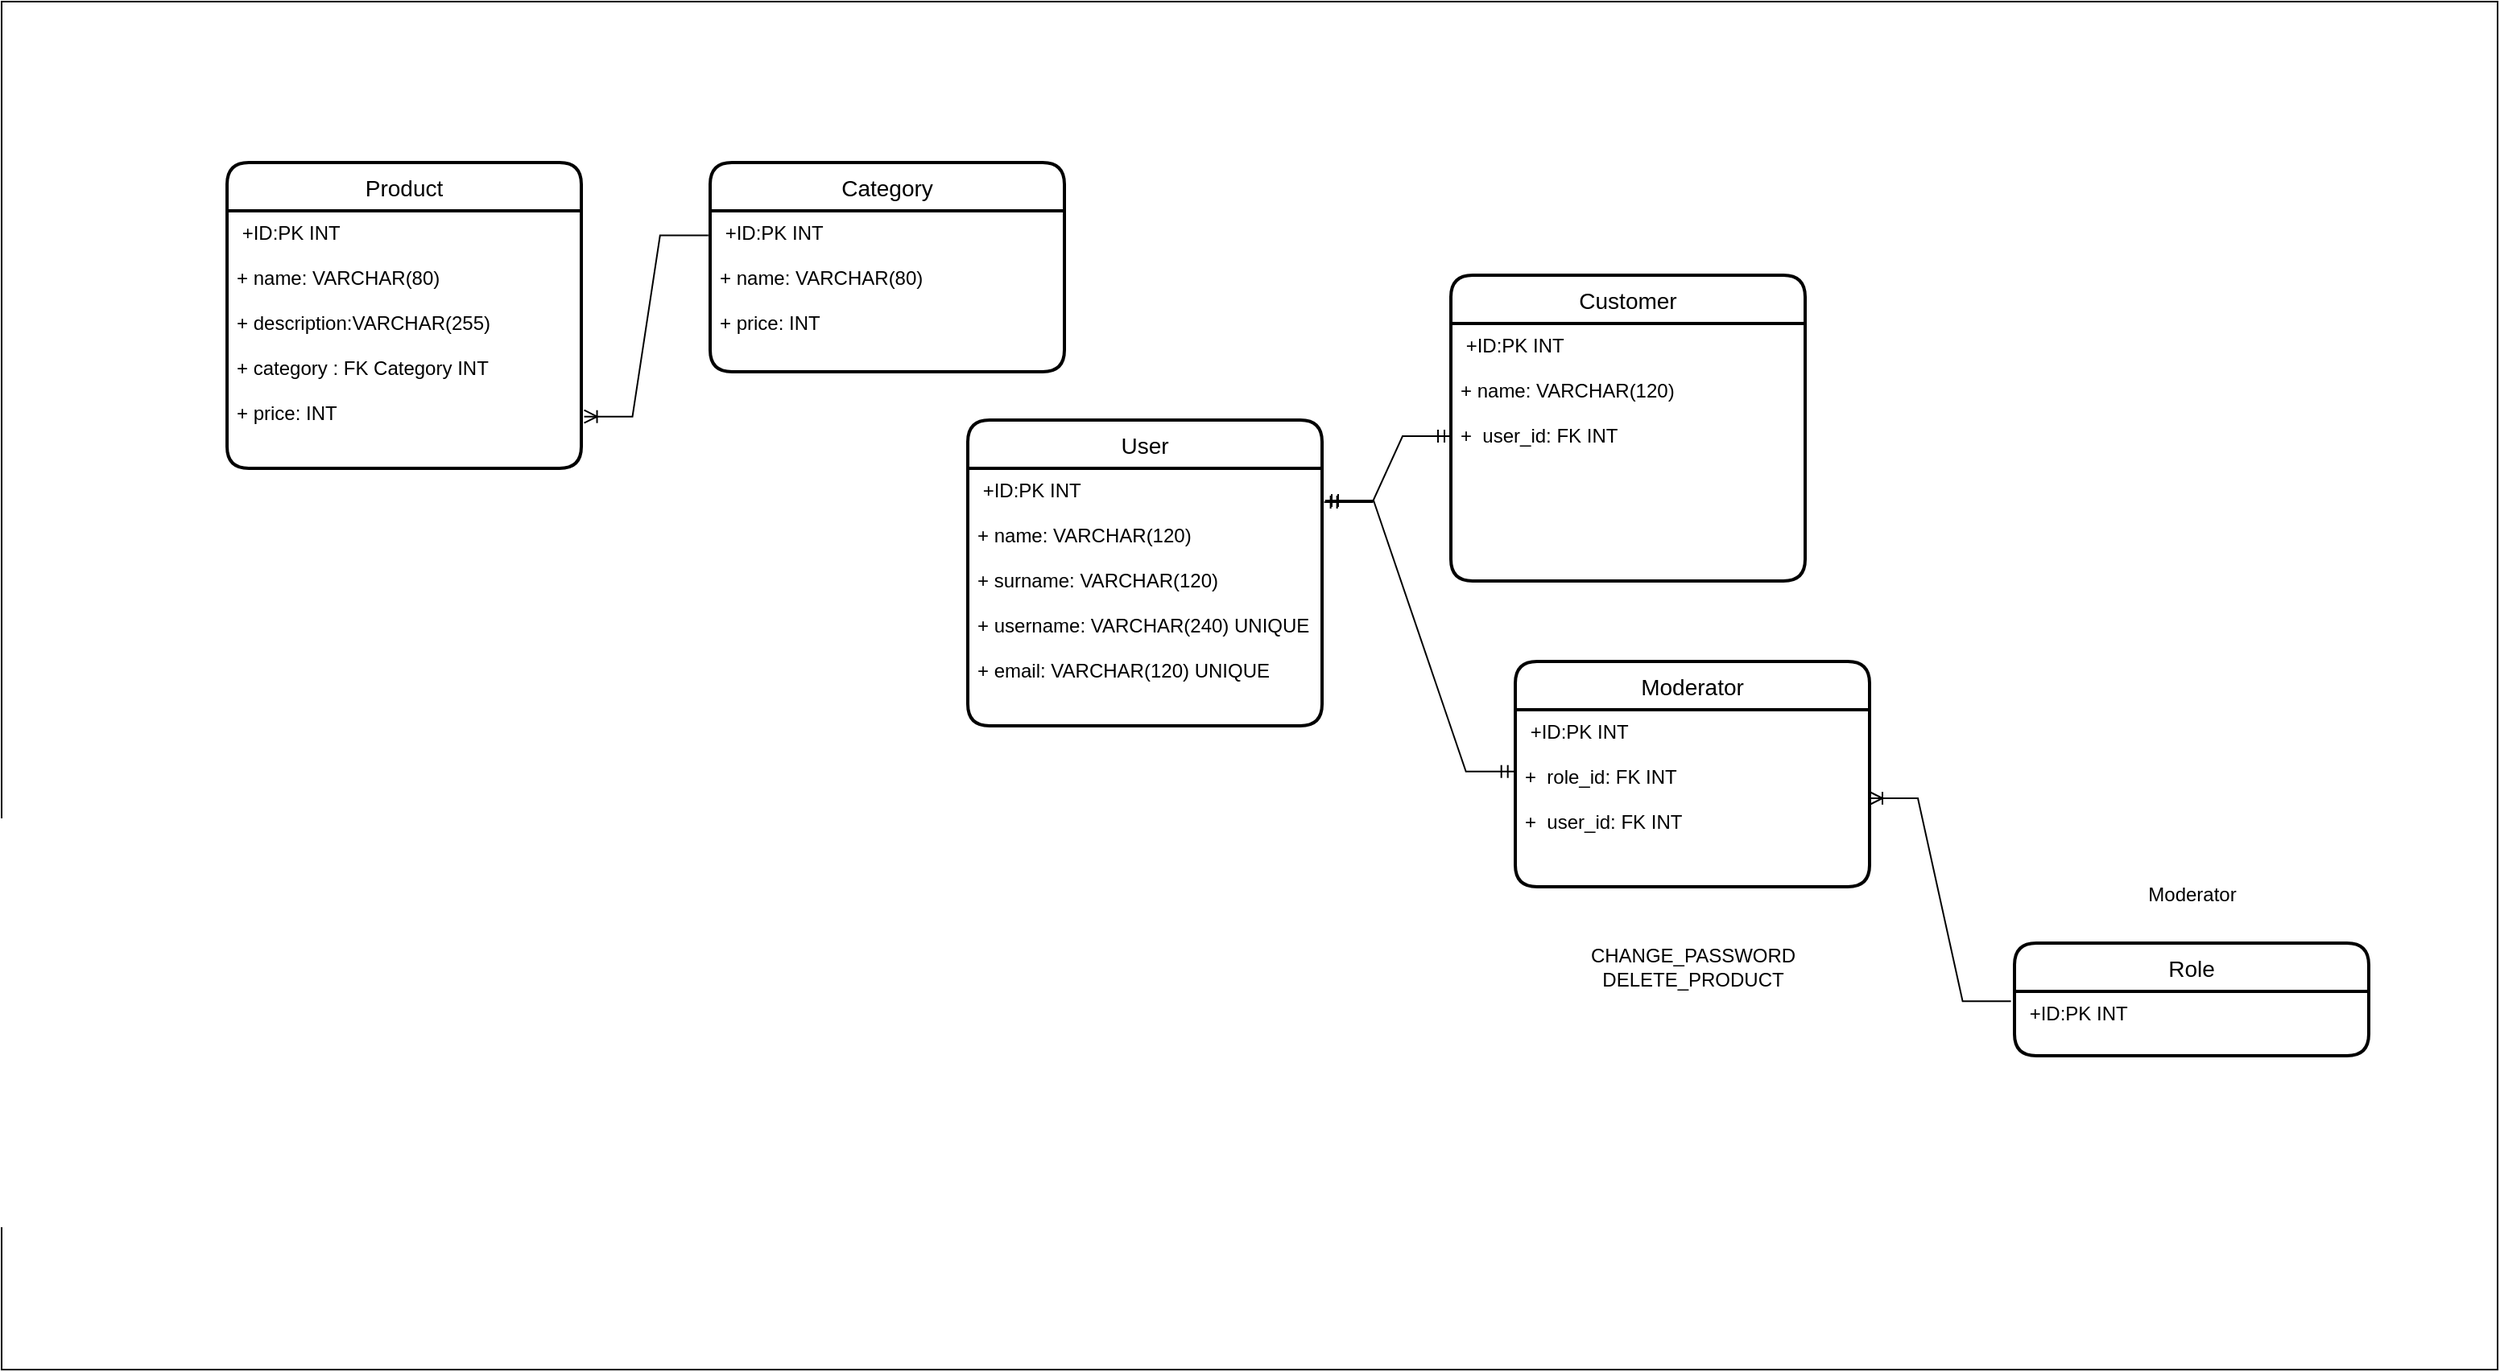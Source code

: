 <mxfile version="20.8.13" type="device"><diagram id="R2lEEEUBdFMjLlhIrx00" name="Page-1"><mxGraphModel dx="3300" dy="5825" grid="1" gridSize="10" guides="1" tooltips="1" connect="1" arrows="1" fold="1" page="1" pageScale="1" pageWidth="3300" pageHeight="4681" background="#FFFFFF" math="0" shadow="0" extFonts="Permanent Marker^https://fonts.googleapis.com/css?family=Permanent+Marker"><root><mxCell id="0"/><mxCell id="1" parent="0"/><mxCell id="ZgxZFtCWgMKIlp_pxa7o-28" value="" style="rounded=0;whiteSpace=wrap;html=1;" vertex="1" parent="1"><mxGeometry width="1550" height="850" as="geometry"/></mxCell><mxCell id="ZgxZFtCWgMKIlp_pxa7o-8" value="Product" style="swimlane;childLayout=stackLayout;horizontal=1;startSize=30;horizontalStack=0;rounded=1;fontSize=14;fontStyle=0;strokeWidth=2;resizeParent=0;resizeLast=1;shadow=0;dashed=0;align=center;" vertex="1" parent="1"><mxGeometry x="140" y="100" width="220" height="190" as="geometry"/></mxCell><mxCell id="ZgxZFtCWgMKIlp_pxa7o-9" value=" +ID:PK INT&#10;&#10;+ name: VARCHAR(80)&#10;&#10;+ description:VARCHAR(255)&#10;&#10;+ category : FK Category INT&#10;&#10;+ price: INT" style="align=left;strokeColor=none;fillColor=none;spacingLeft=4;fontSize=12;verticalAlign=top;resizable=0;rotatable=0;part=1;" vertex="1" parent="ZgxZFtCWgMKIlp_pxa7o-8"><mxGeometry y="30" width="220" height="160" as="geometry"/></mxCell><mxCell id="ZgxZFtCWgMKIlp_pxa7o-10" value="Category" style="swimlane;childLayout=stackLayout;horizontal=1;startSize=30;horizontalStack=0;rounded=1;fontSize=14;fontStyle=0;strokeWidth=2;resizeParent=0;resizeLast=1;shadow=0;dashed=0;align=center;" vertex="1" parent="1"><mxGeometry x="440" y="100" width="220" height="130" as="geometry"/></mxCell><mxCell id="ZgxZFtCWgMKIlp_pxa7o-11" value=" +ID:PK INT&#10;&#10;+ name: VARCHAR(80)&#10;&#10;+ price: INT" style="align=left;strokeColor=none;fillColor=none;spacingLeft=4;fontSize=12;verticalAlign=top;resizable=0;rotatable=0;part=1;" vertex="1" parent="ZgxZFtCWgMKIlp_pxa7o-10"><mxGeometry y="30" width="220" height="100" as="geometry"/></mxCell><mxCell id="ZgxZFtCWgMKIlp_pxa7o-12" value="" style="edgeStyle=entityRelationEdgeStyle;fontSize=12;html=1;endArrow=ERoneToMany;rounded=0;exitX=-0.005;exitY=0.153;exitDx=0;exitDy=0;exitPerimeter=0;entryX=1.008;entryY=0.799;entryDx=0;entryDy=0;entryPerimeter=0;" edge="1" parent="1" source="ZgxZFtCWgMKIlp_pxa7o-11" target="ZgxZFtCWgMKIlp_pxa7o-9"><mxGeometry width="100" height="100" relative="1" as="geometry"><mxPoint x="400" y="370" as="sourcePoint"/><mxPoint x="400" y="290" as="targetPoint"/></mxGeometry></mxCell><mxCell id="ZgxZFtCWgMKIlp_pxa7o-13" value="User" style="swimlane;childLayout=stackLayout;horizontal=1;startSize=30;horizontalStack=0;rounded=1;fontSize=14;fontStyle=0;strokeWidth=2;resizeParent=0;resizeLast=1;shadow=0;dashed=0;align=center;" vertex="1" parent="1"><mxGeometry x="600" y="260" width="220" height="190" as="geometry"/></mxCell><mxCell id="ZgxZFtCWgMKIlp_pxa7o-14" value=" +ID:PK INT&#10;&#10;+ name: VARCHAR(120)&#10;&#10;+ surname: VARCHAR(120)&#10;&#10;+ username: VARCHAR(240) UNIQUE&#10;&#10;+ email: VARCHAR(120) UNIQUE" style="align=left;strokeColor=none;fillColor=none;spacingLeft=4;fontSize=12;verticalAlign=top;resizable=0;rotatable=0;part=1;" vertex="1" parent="ZgxZFtCWgMKIlp_pxa7o-13"><mxGeometry y="30" width="220" height="160" as="geometry"/></mxCell><mxCell id="ZgxZFtCWgMKIlp_pxa7o-15" value="Customer" style="swimlane;childLayout=stackLayout;horizontal=1;startSize=30;horizontalStack=0;rounded=1;fontSize=14;fontStyle=0;strokeWidth=2;resizeParent=0;resizeLast=1;shadow=0;dashed=0;align=center;" vertex="1" parent="1"><mxGeometry x="900" y="170" width="220" height="190" as="geometry"/></mxCell><mxCell id="ZgxZFtCWgMKIlp_pxa7o-16" value=" +ID:PK INT&#10;&#10;+ name: VARCHAR(120)&#10;&#10;+  user_id: FK INT" style="align=left;strokeColor=none;fillColor=none;spacingLeft=4;fontSize=12;verticalAlign=top;resizable=0;rotatable=0;part=1;" vertex="1" parent="ZgxZFtCWgMKIlp_pxa7o-15"><mxGeometry y="30" width="220" height="160" as="geometry"/></mxCell><mxCell id="ZgxZFtCWgMKIlp_pxa7o-18" value="" style="edgeStyle=entityRelationEdgeStyle;fontSize=12;html=1;endArrow=ERmandOne;startArrow=ERmandOne;rounded=0;exitX=1.006;exitY=0.131;exitDx=0;exitDy=0;exitPerimeter=0;" edge="1" parent="1" source="ZgxZFtCWgMKIlp_pxa7o-14"><mxGeometry width="100" height="100" relative="1" as="geometry"><mxPoint x="800" y="370" as="sourcePoint"/><mxPoint x="900" y="270" as="targetPoint"/></mxGeometry></mxCell><mxCell id="ZgxZFtCWgMKIlp_pxa7o-19" value="Role" style="swimlane;childLayout=stackLayout;horizontal=1;startSize=30;horizontalStack=0;rounded=1;fontSize=14;fontStyle=0;strokeWidth=2;resizeParent=0;resizeLast=1;shadow=0;dashed=0;align=center;" vertex="1" parent="1"><mxGeometry x="1250" y="585" width="220" height="70" as="geometry"/></mxCell><mxCell id="ZgxZFtCWgMKIlp_pxa7o-20" value=" +ID:PK INT&#10;" style="align=left;strokeColor=none;fillColor=none;spacingLeft=4;fontSize=12;verticalAlign=top;resizable=0;rotatable=0;part=1;" vertex="1" parent="ZgxZFtCWgMKIlp_pxa7o-19"><mxGeometry y="30" width="220" height="40" as="geometry"/></mxCell><mxCell id="ZgxZFtCWgMKIlp_pxa7o-21" value="" style="edgeStyle=entityRelationEdgeStyle;fontSize=12;html=1;endArrow=ERoneToMany;rounded=0;exitX=-0.01;exitY=0.153;exitDx=0;exitDy=0;exitPerimeter=0;" edge="1" parent="1" source="ZgxZFtCWgMKIlp_pxa7o-20" target="ZgxZFtCWgMKIlp_pxa7o-23"><mxGeometry width="100" height="100" relative="1" as="geometry"><mxPoint x="780" y="600" as="sourcePoint"/><mxPoint x="1070" y="720" as="targetPoint"/></mxGeometry></mxCell><mxCell id="ZgxZFtCWgMKIlp_pxa7o-22" value="Moderator" style="swimlane;childLayout=stackLayout;horizontal=1;startSize=30;horizontalStack=0;rounded=1;fontSize=14;fontStyle=0;strokeWidth=2;resizeParent=0;resizeLast=1;shadow=0;dashed=0;align=center;" vertex="1" parent="1"><mxGeometry x="940" y="410" width="220" height="140" as="geometry"/></mxCell><mxCell id="ZgxZFtCWgMKIlp_pxa7o-23" value=" +ID:PK INT&#10;&#10;+  role_id: FK INT&#10;&#10;+  user_id: FK INT" style="align=left;strokeColor=none;fillColor=none;spacingLeft=4;fontSize=12;verticalAlign=top;resizable=0;rotatable=0;part=1;" vertex="1" parent="ZgxZFtCWgMKIlp_pxa7o-22"><mxGeometry y="30" width="220" height="110" as="geometry"/></mxCell><mxCell id="ZgxZFtCWgMKIlp_pxa7o-25" value="" style="edgeStyle=entityRelationEdgeStyle;fontSize=12;html=1;endArrow=ERmandOne;startArrow=ERmandOne;rounded=0;exitX=1.009;exitY=0.125;exitDx=0;exitDy=0;exitPerimeter=0;entryX=-0.003;entryY=0.349;entryDx=0;entryDy=0;entryPerimeter=0;" edge="1" parent="1" source="ZgxZFtCWgMKIlp_pxa7o-14" target="ZgxZFtCWgMKIlp_pxa7o-23"><mxGeometry width="100" height="100" relative="1" as="geometry"><mxPoint x="833.74" y="316.96" as="sourcePoint"/><mxPoint x="910" y="280" as="targetPoint"/></mxGeometry></mxCell><mxCell id="ZgxZFtCWgMKIlp_pxa7o-26" value="Moderator" style="text;html=1;align=center;verticalAlign=middle;resizable=0;points=[];autosize=1;strokeColor=none;fillColor=none;" vertex="1" parent="1"><mxGeometry x="1320" y="540" width="80" height="30" as="geometry"/></mxCell><mxCell id="ZgxZFtCWgMKIlp_pxa7o-27" value="CHANGE_PASSWORD&lt;br&gt;DELETE_PRODUCT" style="text;html=1;align=center;verticalAlign=middle;resizable=0;points=[];autosize=1;strokeColor=none;fillColor=none;" vertex="1" parent="1"><mxGeometry x="975" y="580" width="150" height="40" as="geometry"/></mxCell></root></mxGraphModel></diagram></mxfile>